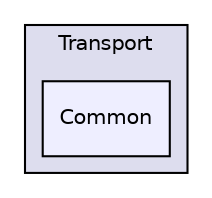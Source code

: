 digraph "/home/ANT.AMAZON.COM/womw/workplace/1.19_release/doxy/avs-device-sdk/ACL/test/Transport/Common" {
  compound=true
  node [ fontsize="10", fontname="Helvetica"];
  edge [ labelfontsize="10", labelfontname="Helvetica"];
  subgraph clusterdir_533d2869dc4e8069af67bd5b3d31045b {
    graph [ bgcolor="#ddddee", pencolor="black", label="Transport" fontname="Helvetica", fontsize="10", URL="dir_533d2869dc4e8069af67bd5b3d31045b.html"]
  dir_7a24da0acf1258287ecbabf59e534a08 [shape=box, label="Common", style="filled", fillcolor="#eeeeff", pencolor="black", URL="dir_7a24da0acf1258287ecbabf59e534a08.html"];
  }
}
